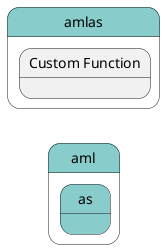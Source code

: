 @startuml
left to right direction


state "aml" as aml #88cccc {
state "as" as amlas #88cccc {
}
}


state "amlas" as pstatename #88cccc {
    state "Custom Function" as asfunction {
    }
}





@enduml
